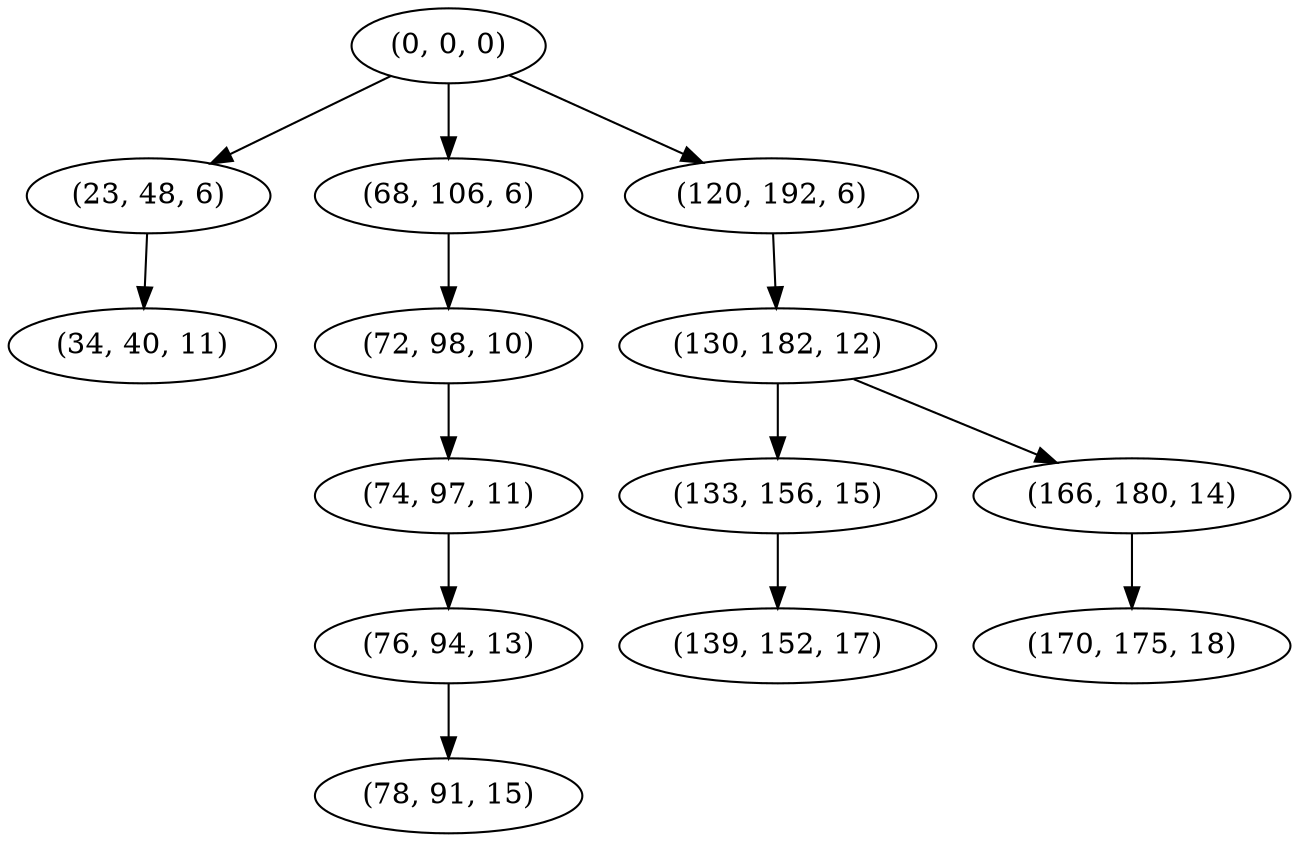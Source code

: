 digraph tree {
    "(0, 0, 0)";
    "(23, 48, 6)";
    "(34, 40, 11)";
    "(68, 106, 6)";
    "(72, 98, 10)";
    "(74, 97, 11)";
    "(76, 94, 13)";
    "(78, 91, 15)";
    "(120, 192, 6)";
    "(130, 182, 12)";
    "(133, 156, 15)";
    "(139, 152, 17)";
    "(166, 180, 14)";
    "(170, 175, 18)";
    "(0, 0, 0)" -> "(23, 48, 6)";
    "(0, 0, 0)" -> "(68, 106, 6)";
    "(0, 0, 0)" -> "(120, 192, 6)";
    "(23, 48, 6)" -> "(34, 40, 11)";
    "(68, 106, 6)" -> "(72, 98, 10)";
    "(72, 98, 10)" -> "(74, 97, 11)";
    "(74, 97, 11)" -> "(76, 94, 13)";
    "(76, 94, 13)" -> "(78, 91, 15)";
    "(120, 192, 6)" -> "(130, 182, 12)";
    "(130, 182, 12)" -> "(133, 156, 15)";
    "(130, 182, 12)" -> "(166, 180, 14)";
    "(133, 156, 15)" -> "(139, 152, 17)";
    "(166, 180, 14)" -> "(170, 175, 18)";
}
